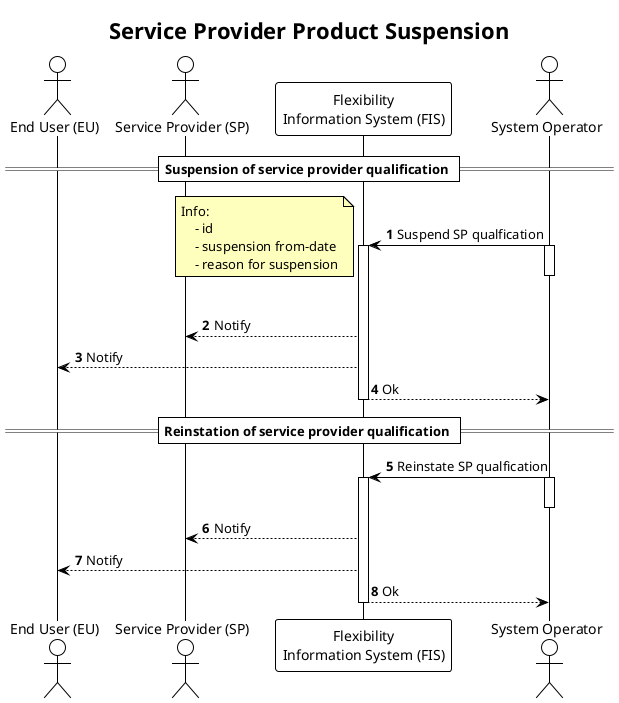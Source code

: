 @startuml service_provider_product_suspension

!theme plain

title Service Provider Product Suspension

autonumber
skinparam note {
    BackgroundColor #FFFFBD
}

actor "End User (EU)" as EU
actor "Service Provider (SP)" as SP
participant "Flexibility\nInformation System (FIS)" as FIS
actor "System Operator" as SO

== Suspension of service provider qualification ==


SO -> FIS: Suspend SP qualfication
activate SO
deactivate SO 

note left
    Info: 
        - id
        - suspension from-date
        - reason for suspension
end note

activate FIS

FIS --> SP: Notify 
FIS --> EU: Notify
FIS --> SO: Ok
deactivate FIS

== Reinstation of service provider qualification ==
SO -> FIS: Reinstate SP qualfication
activate SO
deactivate SO

activate FIS

FIS --> SP: Notify 
FIS --> EU: Notify
FIS --> SO: Ok
deactivate FIS








@enduml
